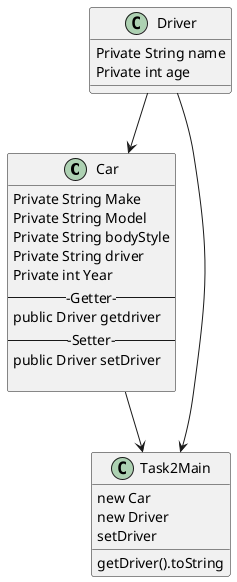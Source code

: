 @startuml

class Car {
Private String Make
Private String Model
Private String bodyStyle
Private String driver
Private int Year
---Getter---
public Driver getdriver
---Setter---
public Driver setDriver

}

Driver --> Car
Car --> Task2Main

Class Task2Main{
new Car
new Driver
setDriver
getDriver().toString
}
Driver --> Task2Main


Class Driver {
Private String name
Private int age


}



@enduml